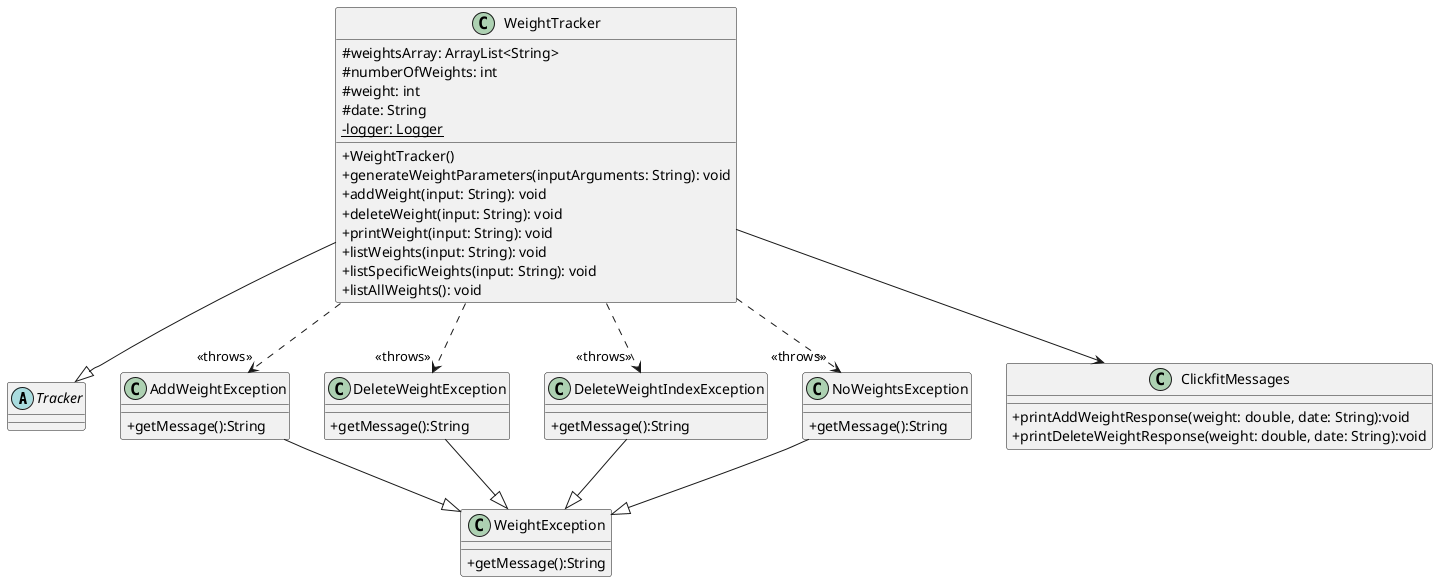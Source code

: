@startuml
'https://plantuml.com/class-diagram
skinparam classAttributeIconSize 0

abstract class Tracker {
}

class WeightTracker {
#weightsArray: ArrayList<String>
#numberOfWeights: int
#weight: int
#date: String
- {static} logger: Logger
+WeightTracker()
+generateWeightParameters(inputArguments: String): void
+addWeight(input: String): void
+deleteWeight(input: String): void
+printWeight(input: String): void
+listWeights(input: String): void
+listSpecificWeights(input: String): void
+listAllWeights(): void
}

class AddWeightException {
+getMessage():String
}
class DeleteWeightException {
+getMessage():String
}
class DeleteWeightIndexException {
+getMessage():String
}
class NoWeightsException {
+getMessage():String
}
class WeightException {
+getMessage():String
}
class ClickfitMessages {
+printAddWeightResponse(weight: double, date: String):void
+printDeleteWeightResponse(weight: double, date: String):void
}
WeightTracker --> ClickfitMessages
WeightTracker ..> "<<throws>>" AddWeightException
WeightTracker ..> "<<throws>>" DeleteWeightException
WeightTracker ..> "<<throws>>" DeleteWeightIndexException
WeightTracker ..> "<<throws>>" NoWeightsException
WeightTracker --|>  Tracker
AddWeightException --|>  WeightException
DeleteWeightException --|>  WeightException
DeleteWeightIndexException --|>  WeightException
NoWeightsException --|>  WeightException

@enduml